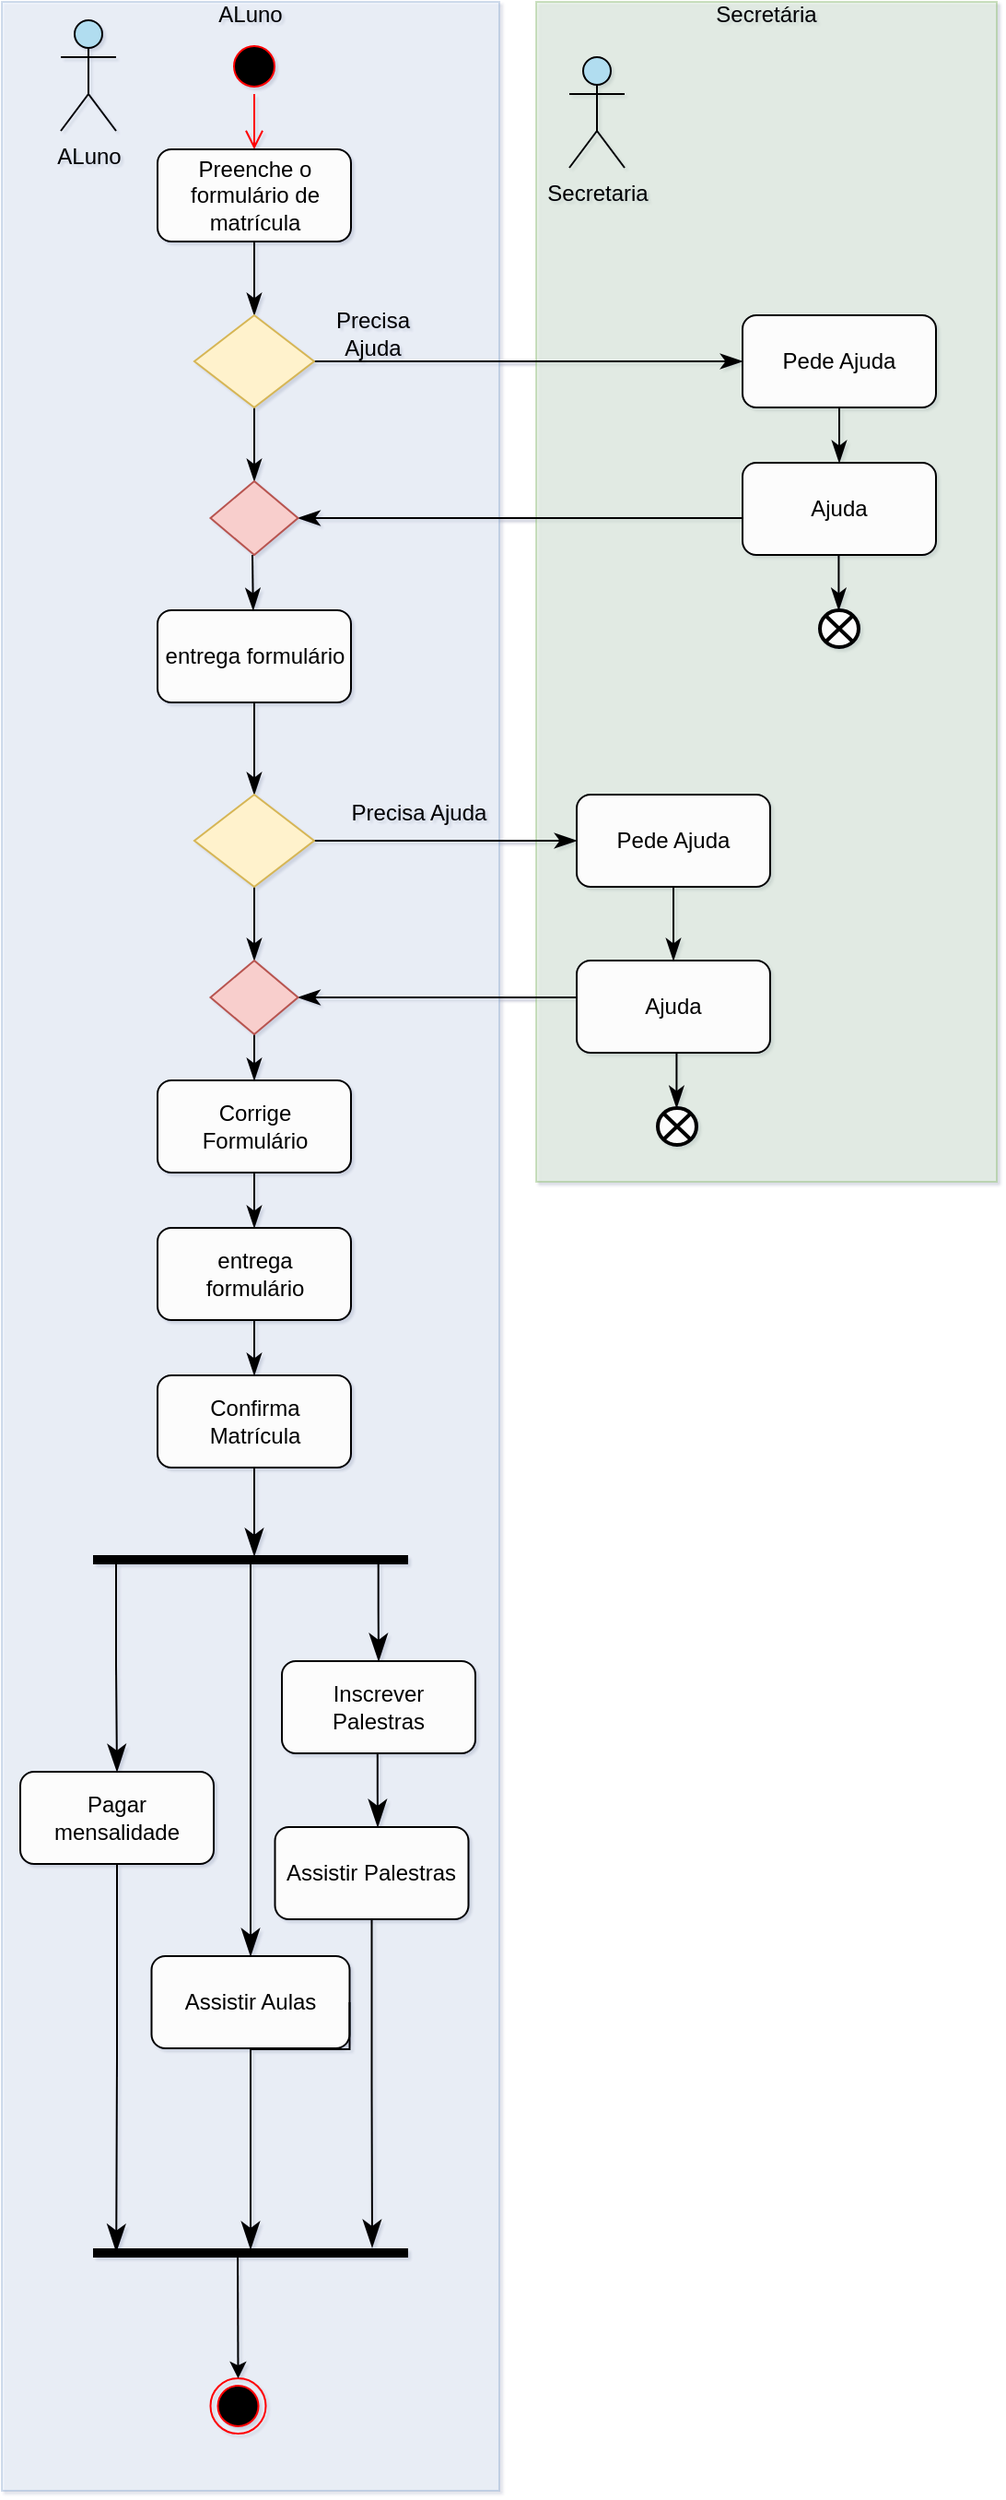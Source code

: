 <mxfile version="13.6.4" type="onedrive"><diagram id="oEFyIUOXhZ1E6CKRbeGW" name="Page-1"><mxGraphModel dx="754" dy="450" grid="1" gridSize="10" guides="1" tooltips="1" connect="1" arrows="1" fold="1" page="1" pageScale="1" pageWidth="827" pageHeight="1169" math="0" shadow="1"><root><mxCell id="0"/><mxCell id="1" parent="0"/><mxCell id="L77a6c4d-KyAmawhdtXB-64" value="Secretária&lt;p style=&quot;margin: 0px ; margin-top: 4px ; text-align: center&quot;&gt;&lt;/p&gt;&lt;p&gt;&lt;/p&gt;" style="shape=rect;html=1;overflow=fill;whiteSpace=wrap;align=center;verticalAlign=top;strokeWidth=1;fillColor=#d5e8d4;strokeColor=#82b366;opacity=40;" vertex="1" parent="1"><mxGeometry x="348" y="100" width="250" height="640" as="geometry"/></mxCell><mxCell id="L77a6c4d-KyAmawhdtXB-61" value="ALuno&lt;p style=&quot;margin: 0px ; margin-top: 4px ; text-align: center&quot;&gt;&lt;/p&gt;&lt;p&gt;&lt;/p&gt;" style="shape=rect;html=1;overflow=fill;whiteSpace=wrap;align=center;verticalAlign=top;strokeWidth=1;fillColor=#dae8fc;strokeColor=#6c8ebf;opacity=30;" vertex="1" parent="1"><mxGeometry x="58" y="100" width="270" height="1350" as="geometry"/></mxCell><mxCell id="L77a6c4d-KyAmawhdtXB-1" value="ALuno" style="shape=umlActor;verticalLabelPosition=bottom;verticalAlign=top;html=1;outlineConnect=0;fillColor=#B1DDF0;" vertex="1" parent="1"><mxGeometry x="90" y="110" width="30" height="60" as="geometry"/></mxCell><mxCell id="L77a6c4d-KyAmawhdtXB-2" value="" style="ellipse;html=1;shape=startState;fillColor=#000000;strokeColor=#ff0000;" vertex="1" parent="1"><mxGeometry x="180" y="120" width="30" height="30" as="geometry"/></mxCell><mxCell id="L77a6c4d-KyAmawhdtXB-3" value="" style="edgeStyle=orthogonalEdgeStyle;html=1;verticalAlign=bottom;endArrow=open;endSize=8;strokeColor=#ff0000;" edge="1" source="L77a6c4d-KyAmawhdtXB-2" parent="1"><mxGeometry relative="1" as="geometry"><mxPoint x="195" y="180" as="targetPoint"/></mxGeometry></mxCell><mxCell id="L77a6c4d-KyAmawhdtXB-6" style="edgeStyle=orthogonalEdgeStyle;rounded=0;orthogonalLoop=1;jettySize=auto;html=1;endArrow=classicThin;endFill=1;endSize=9;strokeWidth=1;" edge="1" parent="1" source="L77a6c4d-KyAmawhdtXB-4" target="L77a6c4d-KyAmawhdtXB-5"><mxGeometry relative="1" as="geometry"/></mxCell><mxCell id="L77a6c4d-KyAmawhdtXB-4" value="Preenche o formulário de matrícula" style="rounded=1;whiteSpace=wrap;html=1;fillColor=#FCFCFC;" vertex="1" parent="1"><mxGeometry x="142.5" y="180" width="105" height="50" as="geometry"/></mxCell><mxCell id="L77a6c4d-KyAmawhdtXB-8" style="edgeStyle=orthogonalEdgeStyle;rounded=0;orthogonalLoop=1;jettySize=auto;html=1;entryX=0;entryY=0.5;entryDx=0;entryDy=0;endArrow=classicThin;endFill=1;endSize=9;strokeWidth=1;" edge="1" parent="1" source="L77a6c4d-KyAmawhdtXB-5" target="L77a6c4d-KyAmawhdtXB-7"><mxGeometry relative="1" as="geometry"/></mxCell><mxCell id="L77a6c4d-KyAmawhdtXB-10" style="edgeStyle=orthogonalEdgeStyle;rounded=0;orthogonalLoop=1;jettySize=auto;html=1;endArrow=classicThin;endFill=1;endSize=9;strokeWidth=1;entryX=0.5;entryY=0;entryDx=0;entryDy=0;" edge="1" parent="1" source="L77a6c4d-KyAmawhdtXB-5" target="L77a6c4d-KyAmawhdtXB-83"><mxGeometry relative="1" as="geometry"><mxPoint x="195" y="350" as="targetPoint"/></mxGeometry></mxCell><mxCell id="L77a6c4d-KyAmawhdtXB-5" value="" style="rhombus;whiteSpace=wrap;html=1;fillColor=#fff2cc;strokeColor=#d6b656;" vertex="1" parent="1"><mxGeometry x="162.5" y="270" width="65" height="50" as="geometry"/></mxCell><mxCell id="L77a6c4d-KyAmawhdtXB-67" value="" style="edgeStyle=elbowEdgeStyle;rounded=0;orthogonalLoop=1;jettySize=auto;elbow=vertical;html=1;endArrow=classicThin;endFill=1;endSize=9;strokeWidth=1;" edge="1" parent="1" source="L77a6c4d-KyAmawhdtXB-7" target="L77a6c4d-KyAmawhdtXB-65"><mxGeometry relative="1" as="geometry"/></mxCell><mxCell id="L77a6c4d-KyAmawhdtXB-7" value="Pede Ajuda" style="rounded=1;whiteSpace=wrap;html=1;fillColor=#FCFCFC;" vertex="1" parent="1"><mxGeometry x="460" y="270" width="105" height="50" as="geometry"/></mxCell><mxCell id="L77a6c4d-KyAmawhdtXB-9" value="Precisa Ajuda" style="text;html=1;strokeColor=none;fillColor=none;align=center;verticalAlign=middle;whiteSpace=wrap;rounded=0;" vertex="1" parent="1"><mxGeometry x="227.5" y="270" width="62.5" height="20" as="geometry"/></mxCell><mxCell id="L77a6c4d-KyAmawhdtXB-14" style="edgeStyle=orthogonalEdgeStyle;rounded=0;orthogonalLoop=1;jettySize=auto;html=1;entryX=0.5;entryY=0;entryDx=0;entryDy=0;endArrow=classicThin;endFill=1;endSize=9;strokeWidth=1;" edge="1" parent="1" source="L77a6c4d-KyAmawhdtXB-12" target="L77a6c4d-KyAmawhdtXB-13"><mxGeometry relative="1" as="geometry"/></mxCell><mxCell id="L77a6c4d-KyAmawhdtXB-12" value="entrega formulário" style="rounded=1;whiteSpace=wrap;html=1;fillColor=#FCFCFC;" vertex="1" parent="1"><mxGeometry x="142.5" y="430" width="105" height="50" as="geometry"/></mxCell><mxCell id="L77a6c4d-KyAmawhdtXB-18" style="edgeStyle=orthogonalEdgeStyle;rounded=0;orthogonalLoop=1;jettySize=auto;html=1;entryX=0;entryY=0.5;entryDx=0;entryDy=0;endArrow=classicThin;endFill=1;endSize=9;strokeWidth=1;" edge="1" parent="1" source="L77a6c4d-KyAmawhdtXB-13" target="L77a6c4d-KyAmawhdtXB-17"><mxGeometry relative="1" as="geometry"/></mxCell><mxCell id="L77a6c4d-KyAmawhdtXB-19" style="edgeStyle=orthogonalEdgeStyle;rounded=0;orthogonalLoop=1;jettySize=auto;html=1;endArrow=classicThin;endFill=1;endSize=9;strokeWidth=1;" edge="1" parent="1" source="L77a6c4d-KyAmawhdtXB-13"><mxGeometry relative="1" as="geometry"><mxPoint x="195" y="620" as="targetPoint"/></mxGeometry></mxCell><mxCell id="L77a6c4d-KyAmawhdtXB-13" value="" style="rhombus;whiteSpace=wrap;html=1;fillColor=#fff2cc;strokeColor=#d6b656;" vertex="1" parent="1"><mxGeometry x="162.5" y="530" width="65" height="50" as="geometry"/></mxCell><mxCell id="L77a6c4d-KyAmawhdtXB-68" value="" style="edgeStyle=elbowEdgeStyle;rounded=0;orthogonalLoop=1;jettySize=auto;elbow=vertical;html=1;endArrow=classicThin;endFill=1;endSize=9;strokeWidth=1;" edge="1" parent="1" source="L77a6c4d-KyAmawhdtXB-17" target="L77a6c4d-KyAmawhdtXB-66"><mxGeometry relative="1" as="geometry"/></mxCell><mxCell id="L77a6c4d-KyAmawhdtXB-17" value="Pede Ajuda" style="rounded=1;whiteSpace=wrap;html=1;fillColor=#FCFCFC;" vertex="1" parent="1"><mxGeometry x="370" y="530" width="105" height="50" as="geometry"/></mxCell><mxCell id="L77a6c4d-KyAmawhdtXB-22" style="edgeStyle=orthogonalEdgeStyle;rounded=0;orthogonalLoop=1;jettySize=auto;html=1;endArrow=classicThin;endFill=1;endSize=9;strokeWidth=1;" edge="1" parent="1" source="L77a6c4d-KyAmawhdtXB-20" target="L77a6c4d-KyAmawhdtXB-21"><mxGeometry relative="1" as="geometry"/></mxCell><mxCell id="L77a6c4d-KyAmawhdtXB-20" value="Corrige &lt;br&gt;Formulário" style="rounded=1;whiteSpace=wrap;html=1;fillColor=#FCFCFC;" vertex="1" parent="1"><mxGeometry x="142.5" y="685" width="105" height="50" as="geometry"/></mxCell><mxCell id="L77a6c4d-KyAmawhdtXB-24" style="edgeStyle=orthogonalEdgeStyle;rounded=0;orthogonalLoop=1;jettySize=auto;html=1;entryX=0.5;entryY=0;entryDx=0;entryDy=0;endArrow=classicThin;endFill=1;endSize=9;strokeWidth=1;" edge="1" parent="1" source="L77a6c4d-KyAmawhdtXB-21" target="L77a6c4d-KyAmawhdtXB-23"><mxGeometry relative="1" as="geometry"/></mxCell><mxCell id="L77a6c4d-KyAmawhdtXB-21" value="entrega &lt;br&gt;formulário" style="rounded=1;whiteSpace=wrap;html=1;fillColor=#FCFCFC;" vertex="1" parent="1"><mxGeometry x="142.5" y="765" width="105" height="50" as="geometry"/></mxCell><mxCell id="L77a6c4d-KyAmawhdtXB-23" value="Confirma &lt;br&gt;Matrícula" style="rounded=1;whiteSpace=wrap;html=1;fillColor=#FCFCFC;" vertex="1" parent="1"><mxGeometry x="142.5" y="845" width="105" height="50" as="geometry"/></mxCell><mxCell id="L77a6c4d-KyAmawhdtXB-25" value="Precisa Ajuda" style="text;html=1;strokeColor=none;fillColor=none;align=center;verticalAlign=middle;whiteSpace=wrap;rounded=0;" vertex="1" parent="1"><mxGeometry x="237.5" y="530" width="92.5" height="20" as="geometry"/></mxCell><mxCell id="L77a6c4d-KyAmawhdtXB-56" value="Secretaria" style="shape=umlActor;verticalLabelPosition=bottom;verticalAlign=top;html=1;outlineConnect=0;fillColor=#B1DDF0;" vertex="1" parent="1"><mxGeometry x="366" y="130" width="30" height="60" as="geometry"/></mxCell><mxCell id="L77a6c4d-KyAmawhdtXB-65" value="Ajuda" style="rounded=1;whiteSpace=wrap;html=1;fillColor=#FCFCFC;" vertex="1" parent="1"><mxGeometry x="460" y="350" width="105" height="50" as="geometry"/></mxCell><mxCell id="L77a6c4d-KyAmawhdtXB-79" style="edgeStyle=elbowEdgeStyle;rounded=0;orthogonalLoop=1;jettySize=auto;elbow=vertical;html=1;entryX=1;entryY=0.5;entryDx=0;entryDy=0;endArrow=classicThin;endFill=1;endSize=9;strokeWidth=1;" edge="1" parent="1" source="L77a6c4d-KyAmawhdtXB-66" target="L77a6c4d-KyAmawhdtXB-77"><mxGeometry relative="1" as="geometry"/></mxCell><mxCell id="L77a6c4d-KyAmawhdtXB-66" value="Ajuda" style="rounded=1;whiteSpace=wrap;html=1;fillColor=#FCFCFC;" vertex="1" parent="1"><mxGeometry x="370" y="620" width="105" height="50" as="geometry"/></mxCell><mxCell id="L77a6c4d-KyAmawhdtXB-69" value="" style="html=1;shape=mxgraph.sysml.flowFinal;strokeWidth=2;verticalLabelPosition=bottom;verticalAlignment=top;fillColor=#FCFCFC;" vertex="1" parent="1"><mxGeometry x="502" y="430" width="21" height="20" as="geometry"/></mxCell><mxCell id="L77a6c4d-KyAmawhdtXB-73" value="" style="edgeStyle=elbowEdgeStyle;rounded=0;orthogonalLoop=1;jettySize=auto;elbow=vertical;html=1;endArrow=classicThin;endFill=1;endSize=9;strokeWidth=1;" edge="1" parent="1"><mxGeometry relative="1" as="geometry"><mxPoint x="512.21" y="400" as="sourcePoint"/><mxPoint x="512.21" y="430" as="targetPoint"/></mxGeometry></mxCell><mxCell id="L77a6c4d-KyAmawhdtXB-75" value="" style="html=1;shape=mxgraph.sysml.flowFinal;strokeWidth=2;verticalLabelPosition=bottom;verticalAlignment=top;fillColor=#FCFCFC;" vertex="1" parent="1"><mxGeometry x="414" y="700" width="21" height="20" as="geometry"/></mxCell><mxCell id="L77a6c4d-KyAmawhdtXB-76" value="" style="edgeStyle=elbowEdgeStyle;rounded=0;orthogonalLoop=1;jettySize=auto;elbow=vertical;html=1;endArrow=classicThin;endFill=1;endSize=9;strokeWidth=1;" edge="1" parent="1"><mxGeometry relative="1" as="geometry"><mxPoint x="424.21" y="670" as="sourcePoint"/><mxPoint x="424.21" y="700" as="targetPoint"/></mxGeometry></mxCell><mxCell id="L77a6c4d-KyAmawhdtXB-81" value="" style="edgeStyle=elbowEdgeStyle;rounded=0;orthogonalLoop=1;jettySize=auto;elbow=vertical;html=1;endArrow=classicThin;endFill=1;endSize=9;strokeWidth=1;" edge="1" parent="1" source="L77a6c4d-KyAmawhdtXB-77" target="L77a6c4d-KyAmawhdtXB-20"><mxGeometry relative="1" as="geometry"/></mxCell><mxCell id="L77a6c4d-KyAmawhdtXB-77" value="" style="rhombus;whiteSpace=wrap;html=1;fillColor=#f8cecc;strokeColor=#b85450;" vertex="1" parent="1"><mxGeometry x="171.25" y="620" width="47.5" height="40" as="geometry"/></mxCell><mxCell id="L77a6c4d-KyAmawhdtXB-82" style="edgeStyle=elbowEdgeStyle;rounded=0;orthogonalLoop=1;jettySize=auto;elbow=vertical;html=1;entryX=1;entryY=0.5;entryDx=0;entryDy=0;endArrow=classicThin;endFill=1;endSize=9;strokeWidth=1;exitX=0;exitY=0.5;exitDx=0;exitDy=0;" edge="1" parent="1" target="L77a6c4d-KyAmawhdtXB-83" source="L77a6c4d-KyAmawhdtXB-65"><mxGeometry relative="1" as="geometry"><mxPoint x="380" y="650.059" as="sourcePoint"/><Array as="points"><mxPoint x="370" y="380"/><mxPoint x="440" y="370"/></Array></mxGeometry></mxCell><mxCell id="L77a6c4d-KyAmawhdtXB-83" value="" style="rhombus;whiteSpace=wrap;html=1;fillColor=#f8cecc;strokeColor=#b85450;" vertex="1" parent="1"><mxGeometry x="171.25" y="360" width="47.5" height="40" as="geometry"/></mxCell><mxCell id="L77a6c4d-KyAmawhdtXB-84" style="edgeStyle=orthogonalEdgeStyle;rounded=0;orthogonalLoop=1;jettySize=auto;html=1;endArrow=classicThin;endFill=1;endSize=9;strokeWidth=1;entryX=0.5;entryY=0;entryDx=0;entryDy=0;" edge="1" parent="1"><mxGeometry relative="1" as="geometry"><mxPoint x="194.41" y="430" as="targetPoint"/><mxPoint x="194" y="400" as="sourcePoint"/></mxGeometry></mxCell><mxCell id="L77a6c4d-KyAmawhdtXB-50" value="" style="ellipse;html=1;shape=endState;fillColor=#000000;strokeColor=#ff0000;rotation=90;" vertex="1" parent="1"><mxGeometry x="171.25" y="1389" width="30" height="30" as="geometry"/></mxCell><mxCell id="L77a6c4d-KyAmawhdtXB-53" style="edgeStyle=elbowEdgeStyle;rounded=0;orthogonalLoop=1;jettySize=auto;html=1;entryX=0.5;entryY=0;entryDx=0;entryDy=0;endArrow=classicThin;endFill=1;endSize=9;strokeWidth=1;" edge="1" parent="1" source="L77a6c4d-KyAmawhdtXB-50" target="L77a6c4d-KyAmawhdtXB-50"><mxGeometry relative="1" as="geometry"/></mxCell><mxCell id="L77a6c4d-KyAmawhdtXB-54" value="" style="endArrow=classic;html=1;strokeWidth=1;entryX=0;entryY=0.5;entryDx=0;entryDy=0;" edge="1" parent="1" target="L77a6c4d-KyAmawhdtXB-50"><mxGeometry width="50" height="50" relative="1" as="geometry"><mxPoint x="186" y="1320" as="sourcePoint"/><mxPoint x="168" y="1249" as="targetPoint"/></mxGeometry></mxCell><mxCell id="L77a6c4d-KyAmawhdtXB-89" value="" style="edgeStyle=elbowEdgeStyle;html=1;elbow=vertical;endArrow=classicThin;rounded=0;strokeWidth=1;endSize=12;endFill=1;exitX=0.5;exitY=1;exitDx=0;exitDy=0;" edge="1" parent="1" source="L77a6c4d-KyAmawhdtXB-23"><mxGeometry relative="1" as="geometry"><mxPoint x="195" y="943" as="targetPoint"/><mxPoint x="292.36" y="974.764" as="sourcePoint"/></mxGeometry></mxCell><mxCell id="L77a6c4d-KyAmawhdtXB-33" value="Assistir Aulas" style="rounded=1;whiteSpace=wrap;html=1;fillColor=#FCFCFC;rotation=0;" vertex="1" parent="1"><mxGeometry x="139.25" y="1160" width="107.5" height="50" as="geometry"/></mxCell><mxCell id="L77a6c4d-KyAmawhdtXB-34" value="Inscrever &lt;br&gt;Palestras" style="rounded=1;whiteSpace=wrap;html=1;fillColor=#FCFCFC;rotation=0;" vertex="1" parent="1"><mxGeometry x="210" y="1000" width="105" height="50" as="geometry"/></mxCell><mxCell id="L77a6c4d-KyAmawhdtXB-35" value="Assistir Palestras" style="rounded=1;whiteSpace=wrap;html=1;fillColor=#FCFCFC;rotation=0;" vertex="1" parent="1"><mxGeometry x="206.25" y="1090" width="105" height="50" as="geometry"/></mxCell><mxCell id="L77a6c4d-KyAmawhdtXB-38" value="Pagar mensalidade" style="rounded=1;whiteSpace=wrap;html=1;fillColor=#FCFCFC;rotation=0;" vertex="1" parent="1"><mxGeometry x="68" y="1060" width="105" height="50" as="geometry"/></mxCell><mxCell id="L77a6c4d-KyAmawhdtXB-26" value="" style="shape=rect;html=1;fillColor=#000000;verticalLabelPosition=bottom;verticalAlignment=top;strokeWidth=1;rotation=90;" vertex="1" parent="1"><mxGeometry x="191" y="860" width="4" height="170" as="geometry"/></mxCell><mxCell id="L77a6c4d-KyAmawhdtXB-28" value="" style="edgeStyle=elbowEdgeStyle;html=1;elbow=vertical;endArrow=classicThin;rounded=0;strokeWidth=1;endSize=12;entryX=0.5;entryY=0;entryDx=0;entryDy=0;endFill=1;" edge="1" source="L77a6c4d-KyAmawhdtXB-26" parent="1" target="L77a6c4d-KyAmawhdtXB-33"><mxGeometry relative="1" as="geometry"><mxPoint x="268" y="999" as="targetPoint"/></mxGeometry></mxCell><mxCell id="L77a6c4d-KyAmawhdtXB-31" value="" style="edgeStyle=elbowEdgeStyle;html=1;elbow=vertical;endArrow=classicThin;rounded=0;strokeWidth=1;endSize=12;entryX=0.5;entryY=0;entryDx=0;entryDy=0;endFill=1;exitX=0.441;exitY=0.092;exitDx=0;exitDy=0;exitPerimeter=0;" edge="1" source="L77a6c4d-KyAmawhdtXB-26" parent="1" target="L77a6c4d-KyAmawhdtXB-34"><mxGeometry relative="1" as="geometry"><mxPoint x="208" y="1083" as="targetPoint"/></mxGeometry></mxCell><mxCell id="L77a6c4d-KyAmawhdtXB-42" value="" style="shape=rect;html=1;fillColor=#000000;verticalLabelPosition=bottom;verticalAlignment=top;strokeWidth=1;direction=east;rotation=90;" vertex="1" parent="1"><mxGeometry x="191" y="1236" width="4" height="170" as="geometry"/></mxCell><mxCell id="L77a6c4d-KyAmawhdtXB-46" value="" style="edgeStyle=elbowEdgeStyle;html=1;elbow=vertical;endArrow=classicThin;rounded=0;strokeWidth=1;endSize=12;endFill=1;exitX=1;exitY=0.5;exitDx=0;exitDy=0;" edge="1" parent="1" source="L77a6c4d-KyAmawhdtXB-33" target="L77a6c4d-KyAmawhdtXB-42"><mxGeometry relative="1" as="geometry"><mxPoint x="263" y="1319" as="targetPoint"/><mxPoint x="258" y="1119" as="sourcePoint"/></mxGeometry></mxCell><mxCell id="L77a6c4d-KyAmawhdtXB-47" value="" style="edgeStyle=elbowEdgeStyle;html=1;elbow=vertical;endArrow=classicThin;rounded=0;strokeWidth=1;endSize=12;endFill=1;" edge="1" parent="1" source="L77a6c4d-KyAmawhdtXB-35"><mxGeometry relative="1" as="geometry"><mxPoint x="259" y="1318" as="targetPoint"/><mxPoint x="203" y="1291" as="sourcePoint"/></mxGeometry></mxCell><mxCell id="L77a6c4d-KyAmawhdtXB-48" value="" style="edgeStyle=elbowEdgeStyle;html=1;elbow=vertical;endArrow=classicThin;rounded=0;strokeWidth=1;endSize=12;entryX=0.23;entryY=0.904;entryDx=0;entryDy=0;endFill=1;entryPerimeter=0;exitX=0.5;exitY=1;exitDx=0;exitDy=0;" edge="1" parent="1" source="L77a6c4d-KyAmawhdtXB-38" target="L77a6c4d-KyAmawhdtXB-61"><mxGeometry relative="1" as="geometry"><mxPoint x="133" y="1353" as="targetPoint"/><mxPoint x="133" y="1291" as="sourcePoint"/></mxGeometry></mxCell><mxCell id="L77a6c4d-KyAmawhdtXB-87" value="" style="edgeStyle=elbowEdgeStyle;html=1;elbow=vertical;endArrow=classicThin;rounded=0;strokeWidth=1;endSize=12;endFill=1;exitX=0.441;exitY=0.092;exitDx=0;exitDy=0;exitPerimeter=0;" edge="1" parent="1"><mxGeometry relative="1" as="geometry"><mxPoint x="262" y="1090" as="targetPoint"/><mxPoint x="261.91" y="1050.004" as="sourcePoint"/></mxGeometry></mxCell><mxCell id="L77a6c4d-KyAmawhdtXB-88" value="" style="edgeStyle=elbowEdgeStyle;html=1;elbow=vertical;endArrow=classicThin;rounded=0;strokeWidth=1;endSize=12;endFill=1;exitX=0.441;exitY=0.092;exitDx=0;exitDy=0;exitPerimeter=0;" edge="1" parent="1" target="L77a6c4d-KyAmawhdtXB-38"><mxGeometry relative="1" as="geometry"><mxPoint x="120.14" y="1000" as="targetPoint"/><mxPoint x="120.0" y="944.764" as="sourcePoint"/></mxGeometry></mxCell></root></mxGraphModel></diagram></mxfile>